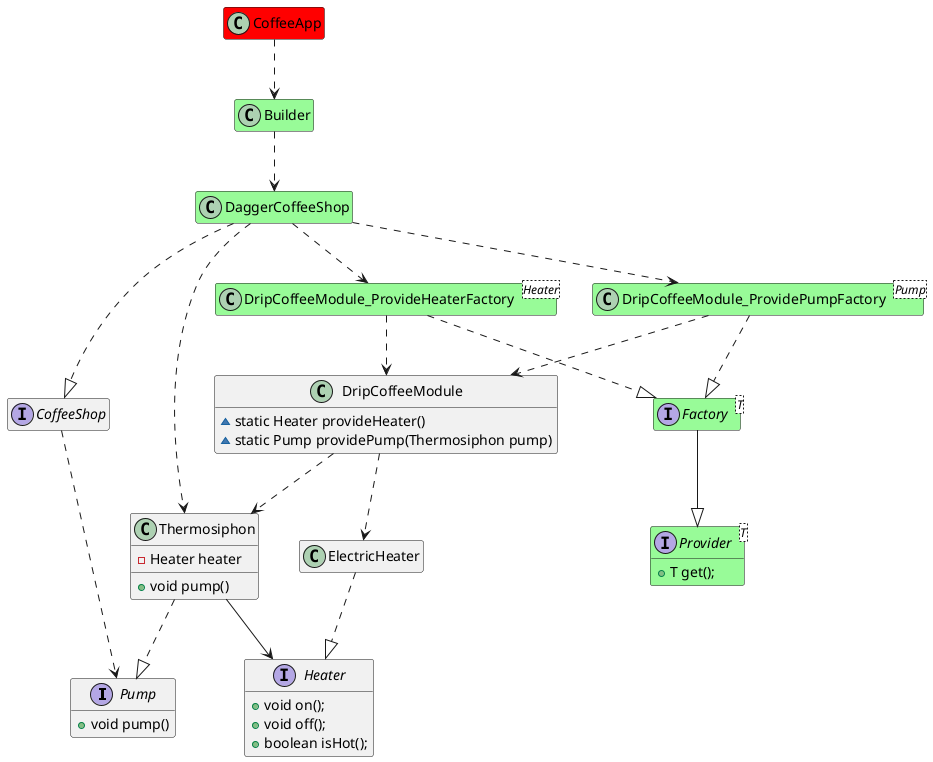 @startuml
hide empty members
hide empty fields

interface Pump{
    + void pump()
}

interface Heater{
    + void on();
    + void off();
    + boolean isHot();
}

class CoffeeApp #red

interface CoffeeShop

class DripCoffeeModule{
    ~ static Heater provideHeater()
    ~ static Pump providePump(Thermosiphon pump)
}

class ElectricHeater

class Thermosiphon{
    - Heater heater
    + void pump()
}

interface Provider<T> #PaleGreen{
    + T get();
}
interface Factory<T> #PaleGreen

class DaggerCoffeeShop #PaleGreen
class DripCoffeeModule_ProvideHeaterFactory<Heater> #PaleGreen
class DripCoffeeModule_ProvidePumpFactory<Pump> #PaleGreen
'class Thermosiphon_Factory<Thermosiphon> #PaleGreen
class Builder #PaleGreen

'Thermosiphon_Factory ..> Thermosiphon
DripCoffeeModule ..> Thermosiphon
DripCoffeeModule ..> ElectricHeater
DaggerCoffeeShop ..> DripCoffeeModule_ProvideHeaterFactory
DaggerCoffeeShop ..> DripCoffeeModule_ProvidePumpFactory
DaggerCoffeeShop ..> Thermosiphon
CoffeeApp ..> Builder
Builder ..> DaggerCoffeeShop
DaggerCoffeeShop ..|> CoffeeShop
Factory --|> Provider
'Thermosiphon_Factory -up-> Provider:Heater
DripCoffeeModule_ProvideHeaterFactory ..|> Factory
DripCoffeeModule_ProvideHeaterFactory ..> DripCoffeeModule
DripCoffeeModule_ProvidePumpFactory ..|> Factory
DripCoffeeModule_ProvidePumpFactory ..> DripCoffeeModule
CoffeeShop ..> Pump
Thermosiphon ..|> Pump
Thermosiphon --> Heater
ElectricHeater ..|> Heater


@enduml